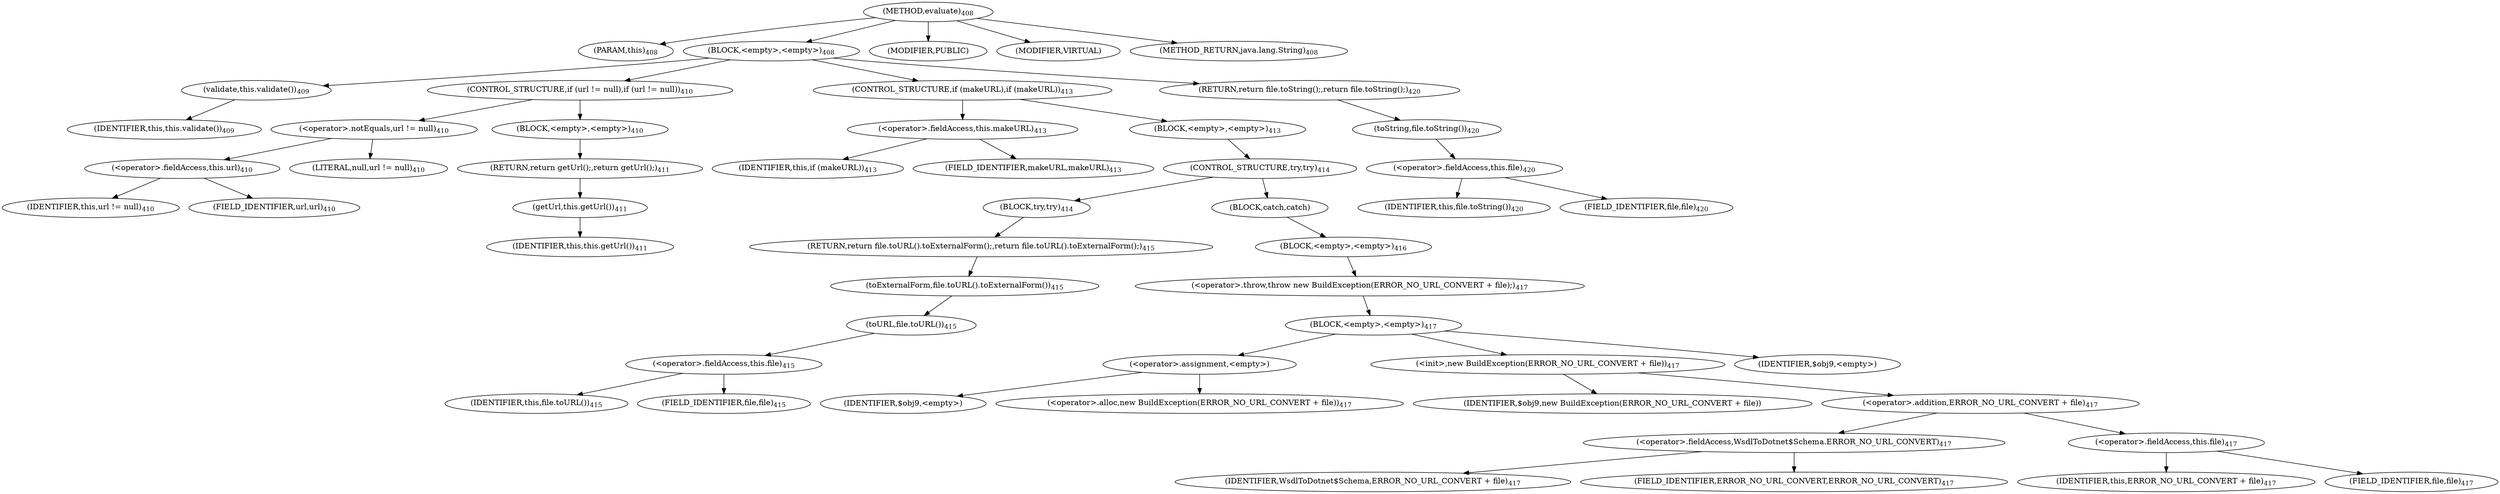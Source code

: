 digraph "evaluate" {  
"666" [label = <(METHOD,evaluate)<SUB>408</SUB>> ]
"30" [label = <(PARAM,this)<SUB>408</SUB>> ]
"667" [label = <(BLOCK,&lt;empty&gt;,&lt;empty&gt;)<SUB>408</SUB>> ]
"668" [label = <(validate,this.validate())<SUB>409</SUB>> ]
"29" [label = <(IDENTIFIER,this,this.validate())<SUB>409</SUB>> ]
"669" [label = <(CONTROL_STRUCTURE,if (url != null),if (url != null))<SUB>410</SUB>> ]
"670" [label = <(&lt;operator&gt;.notEquals,url != null)<SUB>410</SUB>> ]
"671" [label = <(&lt;operator&gt;.fieldAccess,this.url)<SUB>410</SUB>> ]
"672" [label = <(IDENTIFIER,this,url != null)<SUB>410</SUB>> ]
"673" [label = <(FIELD_IDENTIFIER,url,url)<SUB>410</SUB>> ]
"674" [label = <(LITERAL,null,url != null)<SUB>410</SUB>> ]
"675" [label = <(BLOCK,&lt;empty&gt;,&lt;empty&gt;)<SUB>410</SUB>> ]
"676" [label = <(RETURN,return getUrl();,return getUrl();)<SUB>411</SUB>> ]
"677" [label = <(getUrl,this.getUrl())<SUB>411</SUB>> ]
"31" [label = <(IDENTIFIER,this,this.getUrl())<SUB>411</SUB>> ]
"678" [label = <(CONTROL_STRUCTURE,if (makeURL),if (makeURL))<SUB>413</SUB>> ]
"679" [label = <(&lt;operator&gt;.fieldAccess,this.makeURL)<SUB>413</SUB>> ]
"680" [label = <(IDENTIFIER,this,if (makeURL))<SUB>413</SUB>> ]
"681" [label = <(FIELD_IDENTIFIER,makeURL,makeURL)<SUB>413</SUB>> ]
"682" [label = <(BLOCK,&lt;empty&gt;,&lt;empty&gt;)<SUB>413</SUB>> ]
"683" [label = <(CONTROL_STRUCTURE,try,try)<SUB>414</SUB>> ]
"684" [label = <(BLOCK,try,try)<SUB>414</SUB>> ]
"685" [label = <(RETURN,return file.toURL().toExternalForm();,return file.toURL().toExternalForm();)<SUB>415</SUB>> ]
"686" [label = <(toExternalForm,file.toURL().toExternalForm())<SUB>415</SUB>> ]
"687" [label = <(toURL,file.toURL())<SUB>415</SUB>> ]
"688" [label = <(&lt;operator&gt;.fieldAccess,this.file)<SUB>415</SUB>> ]
"689" [label = <(IDENTIFIER,this,file.toURL())<SUB>415</SUB>> ]
"690" [label = <(FIELD_IDENTIFIER,file,file)<SUB>415</SUB>> ]
"691" [label = <(BLOCK,catch,catch)> ]
"692" [label = <(BLOCK,&lt;empty&gt;,&lt;empty&gt;)<SUB>416</SUB>> ]
"693" [label = <(&lt;operator&gt;.throw,throw new BuildException(ERROR_NO_URL_CONVERT + file);)<SUB>417</SUB>> ]
"694" [label = <(BLOCK,&lt;empty&gt;,&lt;empty&gt;)<SUB>417</SUB>> ]
"695" [label = <(&lt;operator&gt;.assignment,&lt;empty&gt;)> ]
"696" [label = <(IDENTIFIER,$obj9,&lt;empty&gt;)> ]
"697" [label = <(&lt;operator&gt;.alloc,new BuildException(ERROR_NO_URL_CONVERT + file))<SUB>417</SUB>> ]
"698" [label = <(&lt;init&gt;,new BuildException(ERROR_NO_URL_CONVERT + file))<SUB>417</SUB>> ]
"699" [label = <(IDENTIFIER,$obj9,new BuildException(ERROR_NO_URL_CONVERT + file))> ]
"700" [label = <(&lt;operator&gt;.addition,ERROR_NO_URL_CONVERT + file)<SUB>417</SUB>> ]
"701" [label = <(&lt;operator&gt;.fieldAccess,WsdlToDotnet$Schema.ERROR_NO_URL_CONVERT)<SUB>417</SUB>> ]
"702" [label = <(IDENTIFIER,WsdlToDotnet$Schema,ERROR_NO_URL_CONVERT + file)<SUB>417</SUB>> ]
"703" [label = <(FIELD_IDENTIFIER,ERROR_NO_URL_CONVERT,ERROR_NO_URL_CONVERT)<SUB>417</SUB>> ]
"704" [label = <(&lt;operator&gt;.fieldAccess,this.file)<SUB>417</SUB>> ]
"705" [label = <(IDENTIFIER,this,ERROR_NO_URL_CONVERT + file)<SUB>417</SUB>> ]
"706" [label = <(FIELD_IDENTIFIER,file,file)<SUB>417</SUB>> ]
"707" [label = <(IDENTIFIER,$obj9,&lt;empty&gt;)> ]
"708" [label = <(RETURN,return file.toString();,return file.toString();)<SUB>420</SUB>> ]
"709" [label = <(toString,file.toString())<SUB>420</SUB>> ]
"710" [label = <(&lt;operator&gt;.fieldAccess,this.file)<SUB>420</SUB>> ]
"711" [label = <(IDENTIFIER,this,file.toString())<SUB>420</SUB>> ]
"712" [label = <(FIELD_IDENTIFIER,file,file)<SUB>420</SUB>> ]
"713" [label = <(MODIFIER,PUBLIC)> ]
"714" [label = <(MODIFIER,VIRTUAL)> ]
"715" [label = <(METHOD_RETURN,java.lang.String)<SUB>408</SUB>> ]
  "666" -> "30" 
  "666" -> "667" 
  "666" -> "713" 
  "666" -> "714" 
  "666" -> "715" 
  "667" -> "668" 
  "667" -> "669" 
  "667" -> "678" 
  "667" -> "708" 
  "668" -> "29" 
  "669" -> "670" 
  "669" -> "675" 
  "670" -> "671" 
  "670" -> "674" 
  "671" -> "672" 
  "671" -> "673" 
  "675" -> "676" 
  "676" -> "677" 
  "677" -> "31" 
  "678" -> "679" 
  "678" -> "682" 
  "679" -> "680" 
  "679" -> "681" 
  "682" -> "683" 
  "683" -> "684" 
  "683" -> "691" 
  "684" -> "685" 
  "685" -> "686" 
  "686" -> "687" 
  "687" -> "688" 
  "688" -> "689" 
  "688" -> "690" 
  "691" -> "692" 
  "692" -> "693" 
  "693" -> "694" 
  "694" -> "695" 
  "694" -> "698" 
  "694" -> "707" 
  "695" -> "696" 
  "695" -> "697" 
  "698" -> "699" 
  "698" -> "700" 
  "700" -> "701" 
  "700" -> "704" 
  "701" -> "702" 
  "701" -> "703" 
  "704" -> "705" 
  "704" -> "706" 
  "708" -> "709" 
  "709" -> "710" 
  "710" -> "711" 
  "710" -> "712" 
}
